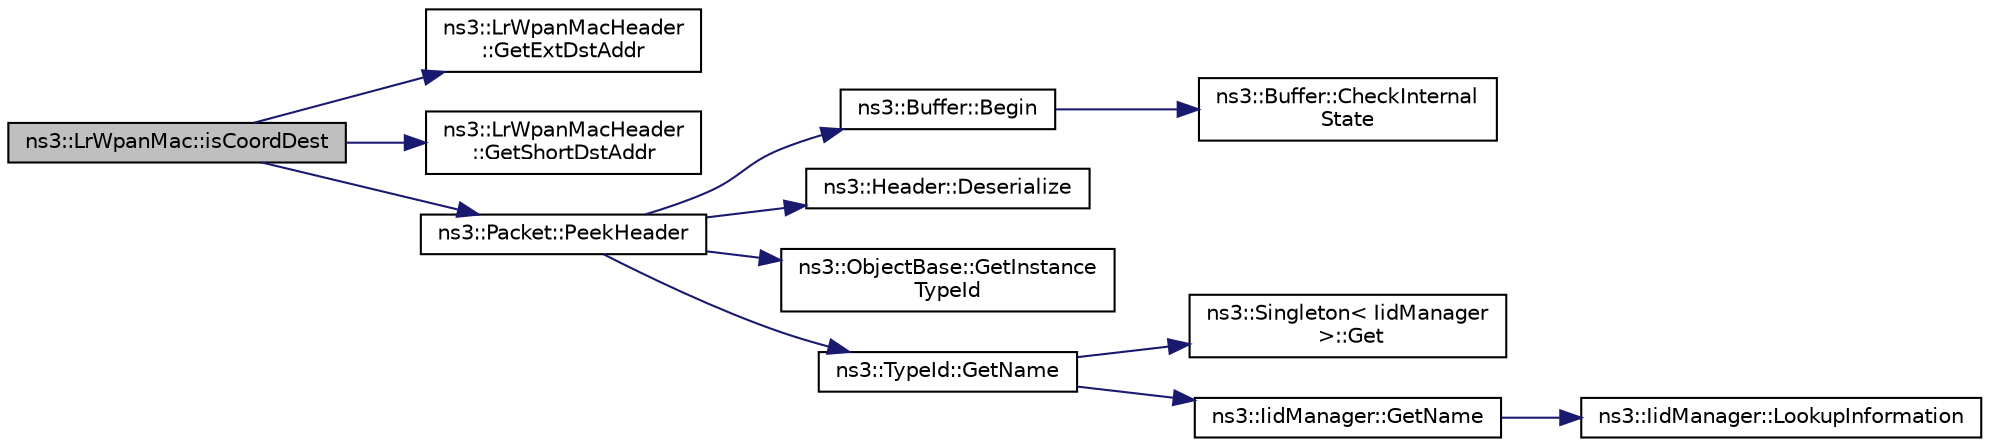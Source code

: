 digraph "ns3::LrWpanMac::isCoordDest"
{
 // LATEX_PDF_SIZE
  edge [fontname="Helvetica",fontsize="10",labelfontname="Helvetica",labelfontsize="10"];
  node [fontname="Helvetica",fontsize="10",shape=record];
  rankdir="LR";
  Node1 [label="ns3::LrWpanMac::isCoordDest",height=0.2,width=0.4,color="black", fillcolor="grey75", style="filled", fontcolor="black",tooltip="Check if the packet destination is its coordinator."];
  Node1 -> Node2 [color="midnightblue",fontsize="10",style="solid",fontname="Helvetica"];
  Node2 [label="ns3::LrWpanMacHeader\l::GetExtDstAddr",height=0.2,width=0.4,color="black", fillcolor="white", style="filled",URL="$classns3_1_1_lr_wpan_mac_header.html#a5608aba840337b7ae803e9a711940a72",tooltip="Get the Destination Extended address."];
  Node1 -> Node3 [color="midnightblue",fontsize="10",style="solid",fontname="Helvetica"];
  Node3 [label="ns3::LrWpanMacHeader\l::GetShortDstAddr",height=0.2,width=0.4,color="black", fillcolor="white", style="filled",URL="$classns3_1_1_lr_wpan_mac_header.html#aad0102913510bdb6263e7fb3972bb209",tooltip="Get the Destination Short address."];
  Node1 -> Node4 [color="midnightblue",fontsize="10",style="solid",fontname="Helvetica"];
  Node4 [label="ns3::Packet::PeekHeader",height=0.2,width=0.4,color="black", fillcolor="white", style="filled",URL="$classns3_1_1_packet.html#acc152757db7d44974640b089335b7003",tooltip="Deserialize but does not remove the header from the internal buffer."];
  Node4 -> Node5 [color="midnightblue",fontsize="10",style="solid",fontname="Helvetica"];
  Node5 [label="ns3::Buffer::Begin",height=0.2,width=0.4,color="black", fillcolor="white", style="filled",URL="$classns3_1_1_buffer.html#acb977a0179de9abe4e295ce22023b4ca",tooltip=" "];
  Node5 -> Node6 [color="midnightblue",fontsize="10",style="solid",fontname="Helvetica"];
  Node6 [label="ns3::Buffer::CheckInternal\lState",height=0.2,width=0.4,color="black", fillcolor="white", style="filled",URL="$classns3_1_1_buffer.html#a200897ee202518b0d2bf91ead4e82be9",tooltip="Checks the internal buffer structures consistency."];
  Node4 -> Node7 [color="midnightblue",fontsize="10",style="solid",fontname="Helvetica"];
  Node7 [label="ns3::Header::Deserialize",height=0.2,width=0.4,color="black", fillcolor="white", style="filled",URL="$classns3_1_1_header.html#a78be9400bb66b2a8543606f395ef5396",tooltip=" "];
  Node4 -> Node8 [color="midnightblue",fontsize="10",style="solid",fontname="Helvetica"];
  Node8 [label="ns3::ObjectBase::GetInstance\lTypeId",height=0.2,width=0.4,color="black", fillcolor="white", style="filled",URL="$classns3_1_1_object_base.html#abe5b43a6f5b99a92a4c3122db31f06fb",tooltip="Get the most derived TypeId for this Object."];
  Node4 -> Node9 [color="midnightblue",fontsize="10",style="solid",fontname="Helvetica"];
  Node9 [label="ns3::TypeId::GetName",height=0.2,width=0.4,color="black", fillcolor="white", style="filled",URL="$classns3_1_1_type_id.html#abc4965475a579c2afdc668d7a7d58374",tooltip="Get the name."];
  Node9 -> Node10 [color="midnightblue",fontsize="10",style="solid",fontname="Helvetica"];
  Node10 [label="ns3::Singleton\< IidManager\l \>::Get",height=0.2,width=0.4,color="black", fillcolor="white", style="filled",URL="$classns3_1_1_singleton.html#a80a2cd3c25a27ea72add7a9f7a141ffa",tooltip="Get a pointer to the singleton instance."];
  Node9 -> Node11 [color="midnightblue",fontsize="10",style="solid",fontname="Helvetica"];
  Node11 [label="ns3::IidManager::GetName",height=0.2,width=0.4,color="black", fillcolor="white", style="filled",URL="$classns3_1_1_iid_manager.html#a6658aaa8120efd885e98addb76a6f1d4",tooltip="Get the name of a type id."];
  Node11 -> Node12 [color="midnightblue",fontsize="10",style="solid",fontname="Helvetica"];
  Node12 [label="ns3::IidManager::LookupInformation",height=0.2,width=0.4,color="black", fillcolor="white", style="filled",URL="$classns3_1_1_iid_manager.html#a84af06b798b21fa700469a3ac5f65f3f",tooltip="Retrieve the information record for a type."];
}
